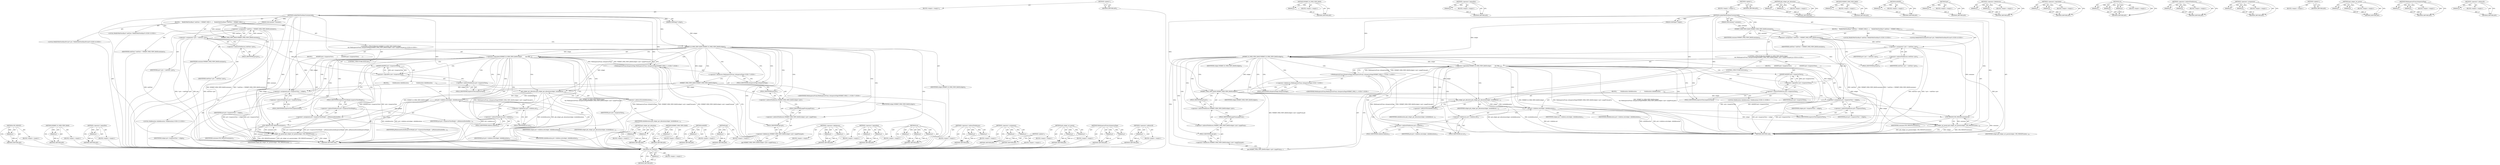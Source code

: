 digraph "&lt;operator&gt;.addressOf" {
vulnerable_165 [label=<(METHOD,GTK_WIDGET)>];
vulnerable_166 [label=<(PARAM,p1)>];
vulnerable_167 [label=<(BLOCK,&lt;empty&gt;,&lt;empty&gt;)>];
vulnerable_168 [label=<(METHOD_RETURN,ANY)>];
vulnerable_119 [label=<(METHOD,WEBKIT_IS_WEB_VIEW_BASE)>];
vulnerable_120 [label=<(PARAM,p1)>];
vulnerable_121 [label=<(BLOCK,&lt;empty&gt;,&lt;empty&gt;)>];
vulnerable_122 [label=<(METHOD_RETURN,ANY)>];
vulnerable_141 [label=<(METHOD,&lt;operator&gt;.logicalNot)>];
vulnerable_142 [label=<(PARAM,p1)>];
vulnerable_143 [label=<(BLOCK,&lt;empty&gt;,&lt;empty&gt;)>];
vulnerable_144 [label=<(METHOD_RETURN,ANY)>];
vulnerable_6 [label=<(METHOD,&lt;global&gt;)<SUB>1</SUB>>];
vulnerable_7 [label=<(BLOCK,&lt;empty&gt;,&lt;empty&gt;)<SUB>1</SUB>>];
vulnerable_8 [label=<(METHOD,webkitWebViewBaseContainerAdd)<SUB>1</SUB>>];
vulnerable_9 [label=<(PARAM,GtkContainer* container)<SUB>1</SUB>>];
vulnerable_10 [label=<(PARAM,GtkWidget* widget)<SUB>1</SUB>>];
vulnerable_11 [label=<(BLOCK,{
    WebKitWebViewBase* webView = WEBKIT_WEB_V...,{
    WebKitWebViewBase* webView = WEBKIT_WEB_V...)<SUB>2</SUB>>];
vulnerable_12 [label="<(LOCAL,WebKitWebViewBase* webView: WebKitWebViewBase*)<SUB>3</SUB>>"];
vulnerable_13 [label=<(&lt;operator&gt;.assignment,* webView = WEBKIT_WEB_VIEW_BASE(container))<SUB>3</SUB>>];
vulnerable_14 [label=<(IDENTIFIER,webView,* webView = WEBKIT_WEB_VIEW_BASE(container))<SUB>3</SUB>>];
vulnerable_15 [label=<(WEBKIT_WEB_VIEW_BASE,WEBKIT_WEB_VIEW_BASE(container))<SUB>3</SUB>>];
vulnerable_16 [label=<(IDENTIFIER,container,WEBKIT_WEB_VIEW_BASE(container))<SUB>3</SUB>>];
vulnerable_17 [label="<(LOCAL,WebKitWebViewBasePrivate* priv: WebKitWebViewBasePrivate*)<SUB>4</SUB>>"];
vulnerable_18 [label=<(&lt;operator&gt;.assignment,* priv = webView-&gt;priv)<SUB>4</SUB>>];
vulnerable_19 [label=<(IDENTIFIER,priv,* priv = webView-&gt;priv)<SUB>4</SUB>>];
vulnerable_20 [label=<(&lt;operator&gt;.indirectFieldAccess,webView-&gt;priv)<SUB>4</SUB>>];
vulnerable_21 [label=<(IDENTIFIER,webView,* priv = webView-&gt;priv)<SUB>4</SUB>>];
vulnerable_22 [label=<(FIELD_IDENTIFIER,priv,priv)<SUB>4</SUB>>];
vulnerable_23 [label="<(CONTROL_STRUCTURE,IF,if (WEBKIT_IS_WEB_VIEW_BASE(widget)
         &amp;&amp; WebInspectorProxy::isInspectorPage(WEBKIT_WEB_VIEW_BASE(widget)-&gt;priv-&gt;pageProxy.get())))<SUB>6</SUB>>"];
vulnerable_24 [label=<(&lt;operator&gt;.logicalAnd,WEBKIT_IS_WEB_VIEW_BASE(widget)
         &amp;&amp; Web...)<SUB>6</SUB>>];
vulnerable_25 [label=<(WEBKIT_IS_WEB_VIEW_BASE,WEBKIT_IS_WEB_VIEW_BASE(widget))<SUB>6</SUB>>];
vulnerable_26 [label=<(IDENTIFIER,widget,WEBKIT_IS_WEB_VIEW_BASE(widget))<SUB>6</SUB>>];
vulnerable_27 [label="<(WebInspectorProxy.isInspectorPage,WebInspectorProxy::isInspectorPage(WEBKIT_WEB_V...)<SUB>7</SUB>>"];
vulnerable_28 [label="<(&lt;operator&gt;.fieldAccess,WebInspectorProxy::isInspectorPage)<SUB>7</SUB>>"];
vulnerable_29 [label="<(IDENTIFIER,WebInspectorProxy,WebInspectorProxy::isInspectorPage(WEBKIT_WEB_V...)<SUB>7</SUB>>"];
vulnerable_30 [label=<(FIELD_IDENTIFIER,isInspectorPage,isInspectorPage)<SUB>7</SUB>>];
vulnerable_31 [label=<(get,WEBKIT_WEB_VIEW_BASE(widget)-&gt;priv-&gt;pageProxy.g...)<SUB>7</SUB>>];
vulnerable_32 [label=<(&lt;operator&gt;.fieldAccess,WEBKIT_WEB_VIEW_BASE(widget)-&gt;priv-&gt;pageProxy.get)<SUB>7</SUB>>];
vulnerable_33 [label=<(&lt;operator&gt;.indirectFieldAccess,WEBKIT_WEB_VIEW_BASE(widget)-&gt;priv-&gt;pageProxy)<SUB>7</SUB>>];
vulnerable_34 [label=<(&lt;operator&gt;.indirectFieldAccess,WEBKIT_WEB_VIEW_BASE(widget)-&gt;priv)<SUB>7</SUB>>];
vulnerable_35 [label=<(WEBKIT_WEB_VIEW_BASE,WEBKIT_WEB_VIEW_BASE(widget))<SUB>7</SUB>>];
vulnerable_36 [label=<(IDENTIFIER,widget,WEBKIT_WEB_VIEW_BASE(widget))<SUB>7</SUB>>];
vulnerable_37 [label=<(FIELD_IDENTIFIER,priv,priv)<SUB>7</SUB>>];
vulnerable_38 [label=<(FIELD_IDENTIFIER,pageProxy,pageProxy)<SUB>7</SUB>>];
vulnerable_39 [label=<(FIELD_IDENTIFIER,get,get)<SUB>7</SUB>>];
vulnerable_40 [label=<(BLOCK,{
         ASSERT(!priv-&gt;inspectorView);
      ...,{
         ASSERT(!priv-&gt;inspectorView);
      ...)<SUB>7</SUB>>];
vulnerable_41 [label=<(ASSERT,ASSERT(!priv-&gt;inspectorView))<SUB>8</SUB>>];
vulnerable_42 [label=<(&lt;operator&gt;.logicalNot,!priv-&gt;inspectorView)<SUB>8</SUB>>];
vulnerable_43 [label=<(&lt;operator&gt;.indirectFieldAccess,priv-&gt;inspectorView)<SUB>8</SUB>>];
vulnerable_44 [label=<(IDENTIFIER,priv,!priv-&gt;inspectorView)<SUB>8</SUB>>];
vulnerable_45 [label=<(FIELD_IDENTIFIER,inspectorView,inspectorView)<SUB>8</SUB>>];
vulnerable_46 [label=<(&lt;operator&gt;.assignment,priv-&gt;inspectorView = widget)<SUB>9</SUB>>];
vulnerable_47 [label=<(&lt;operator&gt;.indirectFieldAccess,priv-&gt;inspectorView)<SUB>9</SUB>>];
vulnerable_48 [label=<(IDENTIFIER,priv,priv-&gt;inspectorView = widget)<SUB>9</SUB>>];
vulnerable_49 [label=<(FIELD_IDENTIFIER,inspectorView,inspectorView)<SUB>9</SUB>>];
vulnerable_50 [label=<(IDENTIFIER,widget,priv-&gt;inspectorView = widget)<SUB>9</SUB>>];
vulnerable_51 [label=<(&lt;operator&gt;.assignment,priv-&gt;inspectorViewHeight = gMinimumAttachedIns...)<SUB>10</SUB>>];
vulnerable_52 [label=<(&lt;operator&gt;.indirectFieldAccess,priv-&gt;inspectorViewHeight)<SUB>10</SUB>>];
vulnerable_53 [label=<(IDENTIFIER,priv,priv-&gt;inspectorViewHeight = gMinimumAttachedIns...)<SUB>10</SUB>>];
vulnerable_54 [label=<(FIELD_IDENTIFIER,inspectorViewHeight,inspectorViewHeight)<SUB>10</SUB>>];
vulnerable_55 [label=<(IDENTIFIER,gMinimumAttachedInspectorHeight,priv-&gt;inspectorViewHeight = gMinimumAttachedIns...)<SUB>10</SUB>>];
vulnerable_56 [label=<(CONTROL_STRUCTURE,ELSE,else)<SUB>11</SUB>>];
vulnerable_57 [label=<(BLOCK,{
         GtkAllocation childAllocation;
     ...,{
         GtkAllocation childAllocation;
     ...)<SUB>11</SUB>>];
vulnerable_58 [label="<(LOCAL,GtkAllocation childAllocation: GtkAllocation)<SUB>12</SUB>>"];
vulnerable_59 [label=<(gtk_widget_get_allocation,gtk_widget_get_allocation(widget, &amp;childAllocat...)<SUB>13</SUB>>];
vulnerable_60 [label=<(IDENTIFIER,widget,gtk_widget_get_allocation(widget, &amp;childAllocat...)<SUB>13</SUB>>];
vulnerable_61 [label=<(&lt;operator&gt;.addressOf,&amp;childAllocation)<SUB>13</SUB>>];
vulnerable_62 [label=<(IDENTIFIER,childAllocation,gtk_widget_get_allocation(widget, &amp;childAllocat...)<SUB>13</SUB>>];
vulnerable_63 [label=<(set,priv-&gt;children.set(widget, childAllocation))<SUB>14</SUB>>];
vulnerable_64 [label=<(&lt;operator&gt;.fieldAccess,priv-&gt;children.set)<SUB>14</SUB>>];
vulnerable_65 [label=<(&lt;operator&gt;.indirectFieldAccess,priv-&gt;children)<SUB>14</SUB>>];
vulnerable_66 [label=<(IDENTIFIER,priv,priv-&gt;children.set(widget, childAllocation))<SUB>14</SUB>>];
vulnerable_67 [label=<(FIELD_IDENTIFIER,children,children)<SUB>14</SUB>>];
vulnerable_68 [label=<(FIELD_IDENTIFIER,set,set)<SUB>14</SUB>>];
vulnerable_69 [label=<(IDENTIFIER,widget,priv-&gt;children.set(widget, childAllocation))<SUB>14</SUB>>];
vulnerable_70 [label=<(IDENTIFIER,childAllocation,priv-&gt;children.set(widget, childAllocation))<SUB>14</SUB>>];
vulnerable_71 [label=<(gtk_widget_set_parent,gtk_widget_set_parent(widget, GTK_WIDGET(contai...)<SUB>17</SUB>>];
vulnerable_72 [label=<(IDENTIFIER,widget,gtk_widget_set_parent(widget, GTK_WIDGET(contai...)<SUB>17</SUB>>];
vulnerable_73 [label=<(GTK_WIDGET,GTK_WIDGET(container))<SUB>17</SUB>>];
vulnerable_74 [label=<(IDENTIFIER,container,GTK_WIDGET(container))<SUB>17</SUB>>];
vulnerable_75 [label=<(METHOD_RETURN,void)<SUB>1</SUB>>];
vulnerable_77 [label=<(METHOD_RETURN,ANY)<SUB>1</SUB>>];
vulnerable_145 [label=<(METHOD,gtk_widget_get_allocation)>];
vulnerable_146 [label=<(PARAM,p1)>];
vulnerable_147 [label=<(PARAM,p2)>];
vulnerable_148 [label=<(BLOCK,&lt;empty&gt;,&lt;empty&gt;)>];
vulnerable_149 [label=<(METHOD_RETURN,ANY)>];
vulnerable_105 [label=<(METHOD,WEBKIT_WEB_VIEW_BASE)>];
vulnerable_106 [label=<(PARAM,p1)>];
vulnerable_107 [label=<(BLOCK,&lt;empty&gt;,&lt;empty&gt;)>];
vulnerable_108 [label=<(METHOD_RETURN,ANY)>];
vulnerable_137 [label=<(METHOD,ASSERT)>];
vulnerable_138 [label=<(PARAM,p1)>];
vulnerable_139 [label=<(BLOCK,&lt;empty&gt;,&lt;empty&gt;)>];
vulnerable_140 [label=<(METHOD_RETURN,ANY)>];
vulnerable_133 [label=<(METHOD,get)>];
vulnerable_134 [label=<(PARAM,p1)>];
vulnerable_135 [label=<(BLOCK,&lt;empty&gt;,&lt;empty&gt;)>];
vulnerable_136 [label=<(METHOD_RETURN,ANY)>];
vulnerable_128 [label=<(METHOD,&lt;operator&gt;.fieldAccess)>];
vulnerable_129 [label=<(PARAM,p1)>];
vulnerable_130 [label=<(PARAM,p2)>];
vulnerable_131 [label=<(BLOCK,&lt;empty&gt;,&lt;empty&gt;)>];
vulnerable_132 [label=<(METHOD_RETURN,ANY)>];
vulnerable_114 [label=<(METHOD,&lt;operator&gt;.logicalAnd)>];
vulnerable_115 [label=<(PARAM,p1)>];
vulnerable_116 [label=<(PARAM,p2)>];
vulnerable_117 [label=<(BLOCK,&lt;empty&gt;,&lt;empty&gt;)>];
vulnerable_118 [label=<(METHOD_RETURN,ANY)>];
vulnerable_154 [label=<(METHOD,set)>];
vulnerable_155 [label=<(PARAM,p1)>];
vulnerable_156 [label=<(PARAM,p2)>];
vulnerable_157 [label=<(PARAM,p3)>];
vulnerable_158 [label=<(BLOCK,&lt;empty&gt;,&lt;empty&gt;)>];
vulnerable_159 [label=<(METHOD_RETURN,ANY)>];
vulnerable_109 [label=<(METHOD,&lt;operator&gt;.indirectFieldAccess)>];
vulnerable_110 [label=<(PARAM,p1)>];
vulnerable_111 [label=<(PARAM,p2)>];
vulnerable_112 [label=<(BLOCK,&lt;empty&gt;,&lt;empty&gt;)>];
vulnerable_113 [label=<(METHOD_RETURN,ANY)>];
vulnerable_100 [label=<(METHOD,&lt;operator&gt;.assignment)>];
vulnerable_101 [label=<(PARAM,p1)>];
vulnerable_102 [label=<(PARAM,p2)>];
vulnerable_103 [label=<(BLOCK,&lt;empty&gt;,&lt;empty&gt;)>];
vulnerable_104 [label=<(METHOD_RETURN,ANY)>];
vulnerable_94 [label=<(METHOD,&lt;global&gt;)<SUB>1</SUB>>];
vulnerable_95 [label=<(BLOCK,&lt;empty&gt;,&lt;empty&gt;)>];
vulnerable_96 [label=<(METHOD_RETURN,ANY)>];
vulnerable_160 [label=<(METHOD,gtk_widget_set_parent)>];
vulnerable_161 [label=<(PARAM,p1)>];
vulnerable_162 [label=<(PARAM,p2)>];
vulnerable_163 [label=<(BLOCK,&lt;empty&gt;,&lt;empty&gt;)>];
vulnerable_164 [label=<(METHOD_RETURN,ANY)>];
vulnerable_123 [label=<(METHOD,WebInspectorProxy.isInspectorPage)>];
vulnerable_124 [label=<(PARAM,p1)>];
vulnerable_125 [label=<(PARAM,p2)>];
vulnerable_126 [label=<(BLOCK,&lt;empty&gt;,&lt;empty&gt;)>];
vulnerable_127 [label=<(METHOD_RETURN,ANY)>];
vulnerable_150 [label=<(METHOD,&lt;operator&gt;.addressOf)>];
vulnerable_151 [label=<(PARAM,p1)>];
vulnerable_152 [label=<(BLOCK,&lt;empty&gt;,&lt;empty&gt;)>];
vulnerable_153 [label=<(METHOD_RETURN,ANY)>];
fixed_160 [label=<(METHOD,GTK_WIDGET)>];
fixed_161 [label=<(PARAM,p1)>];
fixed_162 [label=<(BLOCK,&lt;empty&gt;,&lt;empty&gt;)>];
fixed_163 [label=<(METHOD_RETURN,ANY)>];
fixed_114 [label=<(METHOD,WEBKIT_IS_WEB_VIEW_BASE)>];
fixed_115 [label=<(PARAM,p1)>];
fixed_116 [label=<(BLOCK,&lt;empty&gt;,&lt;empty&gt;)>];
fixed_117 [label=<(METHOD_RETURN,ANY)>];
fixed_136 [label=<(METHOD,&lt;operator&gt;.logicalNot)>];
fixed_137 [label=<(PARAM,p1)>];
fixed_138 [label=<(BLOCK,&lt;empty&gt;,&lt;empty&gt;)>];
fixed_139 [label=<(METHOD_RETURN,ANY)>];
fixed_6 [label=<(METHOD,&lt;global&gt;)<SUB>1</SUB>>];
fixed_7 [label=<(BLOCK,&lt;empty&gt;,&lt;empty&gt;)<SUB>1</SUB>>];
fixed_8 [label=<(METHOD,webkitWebViewBaseContainerAdd)<SUB>1</SUB>>];
fixed_9 [label=<(PARAM,GtkContainer* container)<SUB>1</SUB>>];
fixed_10 [label=<(PARAM,GtkWidget* widget)<SUB>1</SUB>>];
fixed_11 [label=<(BLOCK,{
    WebKitWebViewBase* webView = WEBKIT_WEB_V...,{
    WebKitWebViewBase* webView = WEBKIT_WEB_V...)<SUB>2</SUB>>];
fixed_12 [label="<(LOCAL,WebKitWebViewBase* webView: WebKitWebViewBase*)<SUB>3</SUB>>"];
fixed_13 [label=<(&lt;operator&gt;.assignment,* webView = WEBKIT_WEB_VIEW_BASE(container))<SUB>3</SUB>>];
fixed_14 [label=<(IDENTIFIER,webView,* webView = WEBKIT_WEB_VIEW_BASE(container))<SUB>3</SUB>>];
fixed_15 [label=<(WEBKIT_WEB_VIEW_BASE,WEBKIT_WEB_VIEW_BASE(container))<SUB>3</SUB>>];
fixed_16 [label=<(IDENTIFIER,container,WEBKIT_WEB_VIEW_BASE(container))<SUB>3</SUB>>];
fixed_17 [label="<(LOCAL,WebKitWebViewBasePrivate* priv: WebKitWebViewBasePrivate*)<SUB>4</SUB>>"];
fixed_18 [label=<(&lt;operator&gt;.assignment,* priv = webView-&gt;priv)<SUB>4</SUB>>];
fixed_19 [label=<(IDENTIFIER,priv,* priv = webView-&gt;priv)<SUB>4</SUB>>];
fixed_20 [label=<(&lt;operator&gt;.indirectFieldAccess,webView-&gt;priv)<SUB>4</SUB>>];
fixed_21 [label=<(IDENTIFIER,webView,* priv = webView-&gt;priv)<SUB>4</SUB>>];
fixed_22 [label=<(FIELD_IDENTIFIER,priv,priv)<SUB>4</SUB>>];
fixed_23 [label="<(CONTROL_STRUCTURE,IF,if (WEBKIT_IS_WEB_VIEW_BASE(widget)
         &amp;&amp; WebInspectorProxy::isInspectorPage(WEBKIT_WEB_VIEW_BASE(widget)-&gt;priv-&gt;pageProxy.get())))<SUB>6</SUB>>"];
fixed_24 [label=<(&lt;operator&gt;.logicalAnd,WEBKIT_IS_WEB_VIEW_BASE(widget)
         &amp;&amp; Web...)<SUB>6</SUB>>];
fixed_25 [label=<(WEBKIT_IS_WEB_VIEW_BASE,WEBKIT_IS_WEB_VIEW_BASE(widget))<SUB>6</SUB>>];
fixed_26 [label=<(IDENTIFIER,widget,WEBKIT_IS_WEB_VIEW_BASE(widget))<SUB>6</SUB>>];
fixed_27 [label="<(WebInspectorProxy.isInspectorPage,WebInspectorProxy::isInspectorPage(WEBKIT_WEB_V...)<SUB>7</SUB>>"];
fixed_28 [label="<(&lt;operator&gt;.fieldAccess,WebInspectorProxy::isInspectorPage)<SUB>7</SUB>>"];
fixed_29 [label="<(IDENTIFIER,WebInspectorProxy,WebInspectorProxy::isInspectorPage(WEBKIT_WEB_V...)<SUB>7</SUB>>"];
fixed_30 [label=<(FIELD_IDENTIFIER,isInspectorPage,isInspectorPage)<SUB>7</SUB>>];
fixed_31 [label=<(get,WEBKIT_WEB_VIEW_BASE(widget)-&gt;priv-&gt;pageProxy.g...)<SUB>7</SUB>>];
fixed_32 [label=<(&lt;operator&gt;.fieldAccess,WEBKIT_WEB_VIEW_BASE(widget)-&gt;priv-&gt;pageProxy.get)<SUB>7</SUB>>];
fixed_33 [label=<(&lt;operator&gt;.indirectFieldAccess,WEBKIT_WEB_VIEW_BASE(widget)-&gt;priv-&gt;pageProxy)<SUB>7</SUB>>];
fixed_34 [label=<(&lt;operator&gt;.indirectFieldAccess,WEBKIT_WEB_VIEW_BASE(widget)-&gt;priv)<SUB>7</SUB>>];
fixed_35 [label=<(WEBKIT_WEB_VIEW_BASE,WEBKIT_WEB_VIEW_BASE(widget))<SUB>7</SUB>>];
fixed_36 [label=<(IDENTIFIER,widget,WEBKIT_WEB_VIEW_BASE(widget))<SUB>7</SUB>>];
fixed_37 [label=<(FIELD_IDENTIFIER,priv,priv)<SUB>7</SUB>>];
fixed_38 [label=<(FIELD_IDENTIFIER,pageProxy,pageProxy)<SUB>7</SUB>>];
fixed_39 [label=<(FIELD_IDENTIFIER,get,get)<SUB>7</SUB>>];
fixed_40 [label=<(BLOCK,{
         ASSERT(!priv-&gt;inspectorView);
      ...,{
         ASSERT(!priv-&gt;inspectorView);
      ...)<SUB>7</SUB>>];
fixed_41 [label=<(ASSERT,ASSERT(!priv-&gt;inspectorView))<SUB>8</SUB>>];
fixed_42 [label=<(&lt;operator&gt;.logicalNot,!priv-&gt;inspectorView)<SUB>8</SUB>>];
fixed_43 [label=<(&lt;operator&gt;.indirectFieldAccess,priv-&gt;inspectorView)<SUB>8</SUB>>];
fixed_44 [label=<(IDENTIFIER,priv,!priv-&gt;inspectorView)<SUB>8</SUB>>];
fixed_45 [label=<(FIELD_IDENTIFIER,inspectorView,inspectorView)<SUB>8</SUB>>];
fixed_46 [label=<(&lt;operator&gt;.assignment,priv-&gt;inspectorView = widget)<SUB>9</SUB>>];
fixed_47 [label=<(&lt;operator&gt;.indirectFieldAccess,priv-&gt;inspectorView)<SUB>9</SUB>>];
fixed_48 [label=<(IDENTIFIER,priv,priv-&gt;inspectorView = widget)<SUB>9</SUB>>];
fixed_49 [label=<(FIELD_IDENTIFIER,inspectorView,inspectorView)<SUB>9</SUB>>];
fixed_50 [label=<(IDENTIFIER,widget,priv-&gt;inspectorView = widget)<SUB>9</SUB>>];
fixed_51 [label=<(CONTROL_STRUCTURE,ELSE,else)<SUB>10</SUB>>];
fixed_52 [label=<(BLOCK,{
         GtkAllocation childAllocation;
     ...,{
         GtkAllocation childAllocation;
     ...)<SUB>10</SUB>>];
fixed_53 [label="<(LOCAL,GtkAllocation childAllocation: GtkAllocation)<SUB>11</SUB>>"];
fixed_54 [label=<(gtk_widget_get_allocation,gtk_widget_get_allocation(widget, &amp;childAllocat...)<SUB>12</SUB>>];
fixed_55 [label=<(IDENTIFIER,widget,gtk_widget_get_allocation(widget, &amp;childAllocat...)<SUB>12</SUB>>];
fixed_56 [label=<(&lt;operator&gt;.addressOf,&amp;childAllocation)<SUB>12</SUB>>];
fixed_57 [label=<(IDENTIFIER,childAllocation,gtk_widget_get_allocation(widget, &amp;childAllocat...)<SUB>12</SUB>>];
fixed_58 [label=<(set,priv-&gt;children.set(widget, childAllocation))<SUB>13</SUB>>];
fixed_59 [label=<(&lt;operator&gt;.fieldAccess,priv-&gt;children.set)<SUB>13</SUB>>];
fixed_60 [label=<(&lt;operator&gt;.indirectFieldAccess,priv-&gt;children)<SUB>13</SUB>>];
fixed_61 [label=<(IDENTIFIER,priv,priv-&gt;children.set(widget, childAllocation))<SUB>13</SUB>>];
fixed_62 [label=<(FIELD_IDENTIFIER,children,children)<SUB>13</SUB>>];
fixed_63 [label=<(FIELD_IDENTIFIER,set,set)<SUB>13</SUB>>];
fixed_64 [label=<(IDENTIFIER,widget,priv-&gt;children.set(widget, childAllocation))<SUB>13</SUB>>];
fixed_65 [label=<(IDENTIFIER,childAllocation,priv-&gt;children.set(widget, childAllocation))<SUB>13</SUB>>];
fixed_66 [label=<(gtk_widget_set_parent,gtk_widget_set_parent(widget, GTK_WIDGET(contai...)<SUB>16</SUB>>];
fixed_67 [label=<(IDENTIFIER,widget,gtk_widget_set_parent(widget, GTK_WIDGET(contai...)<SUB>16</SUB>>];
fixed_68 [label=<(GTK_WIDGET,GTK_WIDGET(container))<SUB>16</SUB>>];
fixed_69 [label=<(IDENTIFIER,container,GTK_WIDGET(container))<SUB>16</SUB>>];
fixed_70 [label=<(METHOD_RETURN,void)<SUB>1</SUB>>];
fixed_72 [label=<(METHOD_RETURN,ANY)<SUB>1</SUB>>];
fixed_140 [label=<(METHOD,gtk_widget_get_allocation)>];
fixed_141 [label=<(PARAM,p1)>];
fixed_142 [label=<(PARAM,p2)>];
fixed_143 [label=<(BLOCK,&lt;empty&gt;,&lt;empty&gt;)>];
fixed_144 [label=<(METHOD_RETURN,ANY)>];
fixed_100 [label=<(METHOD,WEBKIT_WEB_VIEW_BASE)>];
fixed_101 [label=<(PARAM,p1)>];
fixed_102 [label=<(BLOCK,&lt;empty&gt;,&lt;empty&gt;)>];
fixed_103 [label=<(METHOD_RETURN,ANY)>];
fixed_132 [label=<(METHOD,ASSERT)>];
fixed_133 [label=<(PARAM,p1)>];
fixed_134 [label=<(BLOCK,&lt;empty&gt;,&lt;empty&gt;)>];
fixed_135 [label=<(METHOD_RETURN,ANY)>];
fixed_128 [label=<(METHOD,get)>];
fixed_129 [label=<(PARAM,p1)>];
fixed_130 [label=<(BLOCK,&lt;empty&gt;,&lt;empty&gt;)>];
fixed_131 [label=<(METHOD_RETURN,ANY)>];
fixed_123 [label=<(METHOD,&lt;operator&gt;.fieldAccess)>];
fixed_124 [label=<(PARAM,p1)>];
fixed_125 [label=<(PARAM,p2)>];
fixed_126 [label=<(BLOCK,&lt;empty&gt;,&lt;empty&gt;)>];
fixed_127 [label=<(METHOD_RETURN,ANY)>];
fixed_109 [label=<(METHOD,&lt;operator&gt;.logicalAnd)>];
fixed_110 [label=<(PARAM,p1)>];
fixed_111 [label=<(PARAM,p2)>];
fixed_112 [label=<(BLOCK,&lt;empty&gt;,&lt;empty&gt;)>];
fixed_113 [label=<(METHOD_RETURN,ANY)>];
fixed_149 [label=<(METHOD,set)>];
fixed_150 [label=<(PARAM,p1)>];
fixed_151 [label=<(PARAM,p2)>];
fixed_152 [label=<(PARAM,p3)>];
fixed_153 [label=<(BLOCK,&lt;empty&gt;,&lt;empty&gt;)>];
fixed_154 [label=<(METHOD_RETURN,ANY)>];
fixed_104 [label=<(METHOD,&lt;operator&gt;.indirectFieldAccess)>];
fixed_105 [label=<(PARAM,p1)>];
fixed_106 [label=<(PARAM,p2)>];
fixed_107 [label=<(BLOCK,&lt;empty&gt;,&lt;empty&gt;)>];
fixed_108 [label=<(METHOD_RETURN,ANY)>];
fixed_95 [label=<(METHOD,&lt;operator&gt;.assignment)>];
fixed_96 [label=<(PARAM,p1)>];
fixed_97 [label=<(PARAM,p2)>];
fixed_98 [label=<(BLOCK,&lt;empty&gt;,&lt;empty&gt;)>];
fixed_99 [label=<(METHOD_RETURN,ANY)>];
fixed_89 [label=<(METHOD,&lt;global&gt;)<SUB>1</SUB>>];
fixed_90 [label=<(BLOCK,&lt;empty&gt;,&lt;empty&gt;)>];
fixed_91 [label=<(METHOD_RETURN,ANY)>];
fixed_155 [label=<(METHOD,gtk_widget_set_parent)>];
fixed_156 [label=<(PARAM,p1)>];
fixed_157 [label=<(PARAM,p2)>];
fixed_158 [label=<(BLOCK,&lt;empty&gt;,&lt;empty&gt;)>];
fixed_159 [label=<(METHOD_RETURN,ANY)>];
fixed_118 [label=<(METHOD,WebInspectorProxy.isInspectorPage)>];
fixed_119 [label=<(PARAM,p1)>];
fixed_120 [label=<(PARAM,p2)>];
fixed_121 [label=<(BLOCK,&lt;empty&gt;,&lt;empty&gt;)>];
fixed_122 [label=<(METHOD_RETURN,ANY)>];
fixed_145 [label=<(METHOD,&lt;operator&gt;.addressOf)>];
fixed_146 [label=<(PARAM,p1)>];
fixed_147 [label=<(BLOCK,&lt;empty&gt;,&lt;empty&gt;)>];
fixed_148 [label=<(METHOD_RETURN,ANY)>];
vulnerable_165 -> vulnerable_166  [key=0, label="AST: "];
vulnerable_165 -> vulnerable_166  [key=1, label="DDG: "];
vulnerable_165 -> vulnerable_167  [key=0, label="AST: "];
vulnerable_165 -> vulnerable_168  [key=0, label="AST: "];
vulnerable_165 -> vulnerable_168  [key=1, label="CFG: "];
vulnerable_166 -> vulnerable_168  [key=0, label="DDG: p1"];
vulnerable_167 -> fixed_160  [key=0];
vulnerable_168 -> fixed_160  [key=0];
vulnerable_119 -> vulnerable_120  [key=0, label="AST: "];
vulnerable_119 -> vulnerable_120  [key=1, label="DDG: "];
vulnerable_119 -> vulnerable_121  [key=0, label="AST: "];
vulnerable_119 -> vulnerable_122  [key=0, label="AST: "];
vulnerable_119 -> vulnerable_122  [key=1, label="CFG: "];
vulnerable_120 -> vulnerable_122  [key=0, label="DDG: p1"];
vulnerable_121 -> fixed_160  [key=0];
vulnerable_122 -> fixed_160  [key=0];
vulnerable_141 -> vulnerable_142  [key=0, label="AST: "];
vulnerable_141 -> vulnerable_142  [key=1, label="DDG: "];
vulnerable_141 -> vulnerable_143  [key=0, label="AST: "];
vulnerable_141 -> vulnerable_144  [key=0, label="AST: "];
vulnerable_141 -> vulnerable_144  [key=1, label="CFG: "];
vulnerable_142 -> vulnerable_144  [key=0, label="DDG: p1"];
vulnerable_143 -> fixed_160  [key=0];
vulnerable_144 -> fixed_160  [key=0];
vulnerable_6 -> vulnerable_7  [key=0, label="AST: "];
vulnerable_6 -> vulnerable_77  [key=0, label="AST: "];
vulnerable_6 -> vulnerable_77  [key=1, label="CFG: "];
vulnerable_7 -> vulnerable_8  [key=0, label="AST: "];
vulnerable_8 -> vulnerable_9  [key=0, label="AST: "];
vulnerable_8 -> vulnerable_9  [key=1, label="DDG: "];
vulnerable_8 -> vulnerable_10  [key=0, label="AST: "];
vulnerable_8 -> vulnerable_10  [key=1, label="DDG: "];
vulnerable_8 -> vulnerable_11  [key=0, label="AST: "];
vulnerable_8 -> vulnerable_75  [key=0, label="AST: "];
vulnerable_8 -> vulnerable_15  [key=0, label="CFG: "];
vulnerable_8 -> vulnerable_15  [key=1, label="DDG: "];
vulnerable_8 -> vulnerable_71  [key=0, label="DDG: "];
vulnerable_8 -> vulnerable_46  [key=0, label="DDG: "];
vulnerable_8 -> vulnerable_51  [key=0, label="DDG: "];
vulnerable_8 -> vulnerable_73  [key=0, label="DDG: "];
vulnerable_8 -> vulnerable_25  [key=0, label="DDG: "];
vulnerable_8 -> vulnerable_59  [key=0, label="DDG: "];
vulnerable_8 -> vulnerable_63  [key=0, label="DDG: "];
vulnerable_8 -> vulnerable_35  [key=0, label="DDG: "];
vulnerable_9 -> vulnerable_15  [key=0, label="DDG: container"];
vulnerable_10 -> vulnerable_25  [key=0, label="DDG: widget"];
vulnerable_11 -> vulnerable_12  [key=0, label="AST: "];
vulnerable_11 -> vulnerable_13  [key=0, label="AST: "];
vulnerable_11 -> vulnerable_17  [key=0, label="AST: "];
vulnerable_11 -> vulnerable_18  [key=0, label="AST: "];
vulnerable_11 -> vulnerable_23  [key=0, label="AST: "];
vulnerable_11 -> vulnerable_71  [key=0, label="AST: "];
vulnerable_12 -> fixed_160  [key=0];
vulnerable_13 -> vulnerable_14  [key=0, label="AST: "];
vulnerable_13 -> vulnerable_15  [key=0, label="AST: "];
vulnerable_13 -> vulnerable_22  [key=0, label="CFG: "];
vulnerable_13 -> vulnerable_75  [key=0, label="DDG: webView"];
vulnerable_13 -> vulnerable_75  [key=1, label="DDG: WEBKIT_WEB_VIEW_BASE(container)"];
vulnerable_13 -> vulnerable_75  [key=2, label="DDG: * webView = WEBKIT_WEB_VIEW_BASE(container)"];
vulnerable_13 -> vulnerable_18  [key=0, label="DDG: webView"];
vulnerable_14 -> fixed_160  [key=0];
vulnerable_15 -> vulnerable_16  [key=0, label="AST: "];
vulnerable_15 -> vulnerable_13  [key=0, label="CFG: "];
vulnerable_15 -> vulnerable_13  [key=1, label="DDG: container"];
vulnerable_15 -> vulnerable_73  [key=0, label="DDG: container"];
vulnerable_16 -> fixed_160  [key=0];
vulnerable_17 -> fixed_160  [key=0];
vulnerable_18 -> vulnerable_19  [key=0, label="AST: "];
vulnerable_18 -> vulnerable_20  [key=0, label="AST: "];
vulnerable_18 -> vulnerable_25  [key=0, label="CFG: "];
vulnerable_18 -> vulnerable_75  [key=0, label="DDG: priv"];
vulnerable_18 -> vulnerable_75  [key=1, label="DDG: webView-&gt;priv"];
vulnerable_18 -> vulnerable_75  [key=2, label="DDG: * priv = webView-&gt;priv"];
vulnerable_18 -> vulnerable_42  [key=0, label="DDG: priv"];
vulnerable_19 -> fixed_160  [key=0];
vulnerable_20 -> vulnerable_21  [key=0, label="AST: "];
vulnerable_20 -> vulnerable_22  [key=0, label="AST: "];
vulnerable_20 -> vulnerable_18  [key=0, label="CFG: "];
vulnerable_21 -> fixed_160  [key=0];
vulnerable_22 -> vulnerable_20  [key=0, label="CFG: "];
vulnerable_23 -> vulnerable_24  [key=0, label="AST: "];
vulnerable_23 -> vulnerable_40  [key=0, label="AST: "];
vulnerable_23 -> vulnerable_56  [key=0, label="AST: "];
vulnerable_24 -> vulnerable_25  [key=0, label="AST: "];
vulnerable_24 -> vulnerable_27  [key=0, label="AST: "];
vulnerable_24 -> vulnerable_45  [key=0, label="CFG: "];
vulnerable_24 -> vulnerable_45  [key=1, label="CDG: "];
vulnerable_24 -> vulnerable_61  [key=0, label="CFG: "];
vulnerable_24 -> vulnerable_61  [key=1, label="CDG: "];
vulnerable_24 -> vulnerable_75  [key=0, label="DDG: WEBKIT_IS_WEB_VIEW_BASE(widget)"];
vulnerable_24 -> vulnerable_75  [key=1, label="DDG: WebInspectorProxy::isInspectorPage(WEBKIT_WEB_VIEW_BASE(widget)-&gt;priv-&gt;pageProxy.get())"];
vulnerable_24 -> vulnerable_75  [key=2, label="DDG: WEBKIT_IS_WEB_VIEW_BASE(widget)
         &amp;&amp; WebInspectorProxy::isInspectorPage(WEBKIT_WEB_VIEW_BASE(widget)-&gt;priv-&gt;pageProxy.get())"];
vulnerable_24 -> vulnerable_47  [key=0, label="CDG: "];
vulnerable_24 -> vulnerable_68  [key=0, label="CDG: "];
vulnerable_24 -> vulnerable_49  [key=0, label="CDG: "];
vulnerable_24 -> vulnerable_64  [key=0, label="CDG: "];
vulnerable_24 -> vulnerable_42  [key=0, label="CDG: "];
vulnerable_24 -> vulnerable_51  [key=0, label="CDG: "];
vulnerable_24 -> vulnerable_52  [key=0, label="CDG: "];
vulnerable_24 -> vulnerable_46  [key=0, label="CDG: "];
vulnerable_24 -> vulnerable_67  [key=0, label="CDG: "];
vulnerable_24 -> vulnerable_41  [key=0, label="CDG: "];
vulnerable_24 -> vulnerable_63  [key=0, label="CDG: "];
vulnerable_24 -> vulnerable_65  [key=0, label="CDG: "];
vulnerable_24 -> vulnerable_59  [key=0, label="CDG: "];
vulnerable_24 -> vulnerable_54  [key=0, label="CDG: "];
vulnerable_24 -> vulnerable_43  [key=0, label="CDG: "];
vulnerable_25 -> vulnerable_26  [key=0, label="AST: "];
vulnerable_25 -> vulnerable_24  [key=0, label="CFG: "];
vulnerable_25 -> vulnerable_24  [key=1, label="DDG: widget"];
vulnerable_25 -> vulnerable_30  [key=0, label="CFG: "];
vulnerable_25 -> vulnerable_30  [key=1, label="CDG: "];
vulnerable_25 -> vulnerable_71  [key=0, label="DDG: widget"];
vulnerable_25 -> vulnerable_46  [key=0, label="DDG: widget"];
vulnerable_25 -> vulnerable_59  [key=0, label="DDG: widget"];
vulnerable_25 -> vulnerable_35  [key=0, label="DDG: widget"];
vulnerable_25 -> vulnerable_35  [key=1, label="CDG: "];
vulnerable_25 -> vulnerable_34  [key=0, label="CDG: "];
vulnerable_25 -> vulnerable_32  [key=0, label="CDG: "];
vulnerable_25 -> vulnerable_33  [key=0, label="CDG: "];
vulnerable_25 -> vulnerable_28  [key=0, label="CDG: "];
vulnerable_25 -> vulnerable_37  [key=0, label="CDG: "];
vulnerable_25 -> vulnerable_38  [key=0, label="CDG: "];
vulnerable_25 -> vulnerable_27  [key=0, label="CDG: "];
vulnerable_25 -> vulnerable_39  [key=0, label="CDG: "];
vulnerable_25 -> vulnerable_31  [key=0, label="CDG: "];
vulnerable_26 -> fixed_160  [key=0];
vulnerable_27 -> vulnerable_28  [key=0, label="AST: "];
vulnerable_27 -> vulnerable_31  [key=0, label="AST: "];
vulnerable_27 -> vulnerable_24  [key=0, label="CFG: "];
vulnerable_27 -> vulnerable_24  [key=1, label="DDG: WebInspectorProxy::isInspectorPage"];
vulnerable_27 -> vulnerable_24  [key=2, label="DDG: WEBKIT_WEB_VIEW_BASE(widget)-&gt;priv-&gt;pageProxy.get()"];
vulnerable_27 -> vulnerable_75  [key=0, label="DDG: WebInspectorProxy::isInspectorPage"];
vulnerable_27 -> vulnerable_75  [key=1, label="DDG: WEBKIT_WEB_VIEW_BASE(widget)-&gt;priv-&gt;pageProxy.get()"];
vulnerable_28 -> vulnerable_29  [key=0, label="AST: "];
vulnerable_28 -> vulnerable_30  [key=0, label="AST: "];
vulnerable_28 -> vulnerable_35  [key=0, label="CFG: "];
vulnerable_29 -> fixed_160  [key=0];
vulnerable_30 -> vulnerable_28  [key=0, label="CFG: "];
vulnerable_31 -> vulnerable_32  [key=0, label="AST: "];
vulnerable_31 -> vulnerable_27  [key=0, label="CFG: "];
vulnerable_31 -> vulnerable_27  [key=1, label="DDG: WEBKIT_WEB_VIEW_BASE(widget)-&gt;priv-&gt;pageProxy.get"];
vulnerable_32 -> vulnerable_33  [key=0, label="AST: "];
vulnerable_32 -> vulnerable_39  [key=0, label="AST: "];
vulnerable_32 -> vulnerable_31  [key=0, label="CFG: "];
vulnerable_33 -> vulnerable_34  [key=0, label="AST: "];
vulnerable_33 -> vulnerable_38  [key=0, label="AST: "];
vulnerable_33 -> vulnerable_39  [key=0, label="CFG: "];
vulnerable_34 -> vulnerable_35  [key=0, label="AST: "];
vulnerable_34 -> vulnerable_37  [key=0, label="AST: "];
vulnerable_34 -> vulnerable_38  [key=0, label="CFG: "];
vulnerable_35 -> vulnerable_36  [key=0, label="AST: "];
vulnerable_35 -> vulnerable_37  [key=0, label="CFG: "];
vulnerable_35 -> vulnerable_71  [key=0, label="DDG: widget"];
vulnerable_35 -> vulnerable_46  [key=0, label="DDG: widget"];
vulnerable_35 -> vulnerable_59  [key=0, label="DDG: widget"];
vulnerable_36 -> fixed_160  [key=0];
vulnerable_37 -> vulnerable_34  [key=0, label="CFG: "];
vulnerable_38 -> vulnerable_33  [key=0, label="CFG: "];
vulnerable_39 -> vulnerable_32  [key=0, label="CFG: "];
vulnerable_40 -> vulnerable_41  [key=0, label="AST: "];
vulnerable_40 -> vulnerable_46  [key=0, label="AST: "];
vulnerable_40 -> vulnerable_51  [key=0, label="AST: "];
vulnerable_41 -> vulnerable_42  [key=0, label="AST: "];
vulnerable_41 -> vulnerable_49  [key=0, label="CFG: "];
vulnerable_41 -> vulnerable_75  [key=0, label="DDG: !priv-&gt;inspectorView"];
vulnerable_41 -> vulnerable_75  [key=1, label="DDG: ASSERT(!priv-&gt;inspectorView)"];
vulnerable_42 -> vulnerable_43  [key=0, label="AST: "];
vulnerable_42 -> vulnerable_41  [key=0, label="CFG: "];
vulnerable_42 -> vulnerable_41  [key=1, label="DDG: priv-&gt;inspectorView"];
vulnerable_43 -> vulnerable_44  [key=0, label="AST: "];
vulnerable_43 -> vulnerable_45  [key=0, label="AST: "];
vulnerable_43 -> vulnerable_42  [key=0, label="CFG: "];
vulnerable_44 -> fixed_160  [key=0];
vulnerable_45 -> vulnerable_43  [key=0, label="CFG: "];
vulnerable_46 -> vulnerable_47  [key=0, label="AST: "];
vulnerable_46 -> vulnerable_50  [key=0, label="AST: "];
vulnerable_46 -> vulnerable_54  [key=0, label="CFG: "];
vulnerable_46 -> vulnerable_75  [key=0, label="DDG: priv-&gt;inspectorView"];
vulnerable_46 -> vulnerable_75  [key=1, label="DDG: priv-&gt;inspectorView = widget"];
vulnerable_47 -> vulnerable_48  [key=0, label="AST: "];
vulnerable_47 -> vulnerable_49  [key=0, label="AST: "];
vulnerable_47 -> vulnerable_46  [key=0, label="CFG: "];
vulnerable_48 -> fixed_160  [key=0];
vulnerable_49 -> vulnerable_47  [key=0, label="CFG: "];
vulnerable_50 -> fixed_160  [key=0];
vulnerable_51 -> vulnerable_52  [key=0, label="AST: "];
vulnerable_51 -> vulnerable_55  [key=0, label="AST: "];
vulnerable_51 -> vulnerable_73  [key=0, label="CFG: "];
vulnerable_51 -> vulnerable_75  [key=0, label="DDG: priv-&gt;inspectorViewHeight"];
vulnerable_51 -> vulnerable_75  [key=1, label="DDG: priv-&gt;inspectorViewHeight = gMinimumAttachedInspectorHeight"];
vulnerable_51 -> vulnerable_75  [key=2, label="DDG: gMinimumAttachedInspectorHeight"];
vulnerable_52 -> vulnerable_53  [key=0, label="AST: "];
vulnerable_52 -> vulnerable_54  [key=0, label="AST: "];
vulnerable_52 -> vulnerable_51  [key=0, label="CFG: "];
vulnerable_53 -> fixed_160  [key=0];
vulnerable_54 -> vulnerable_52  [key=0, label="CFG: "];
vulnerable_55 -> fixed_160  [key=0];
vulnerable_56 -> vulnerable_57  [key=0, label="AST: "];
vulnerable_57 -> vulnerable_58  [key=0, label="AST: "];
vulnerable_57 -> vulnerable_59  [key=0, label="AST: "];
vulnerable_57 -> vulnerable_63  [key=0, label="AST: "];
vulnerable_58 -> fixed_160  [key=0];
vulnerable_59 -> vulnerable_60  [key=0, label="AST: "];
vulnerable_59 -> vulnerable_61  [key=0, label="AST: "];
vulnerable_59 -> vulnerable_67  [key=0, label="CFG: "];
vulnerable_59 -> vulnerable_75  [key=0, label="DDG: &amp;childAllocation"];
vulnerable_59 -> vulnerable_75  [key=1, label="DDG: gtk_widget_get_allocation(widget, &amp;childAllocation)"];
vulnerable_59 -> vulnerable_63  [key=0, label="DDG: widget"];
vulnerable_59 -> vulnerable_63  [key=1, label="DDG: &amp;childAllocation"];
vulnerable_60 -> fixed_160  [key=0];
vulnerable_61 -> vulnerable_62  [key=0, label="AST: "];
vulnerable_61 -> vulnerable_59  [key=0, label="CFG: "];
vulnerable_62 -> fixed_160  [key=0];
vulnerable_63 -> vulnerable_64  [key=0, label="AST: "];
vulnerable_63 -> vulnerable_69  [key=0, label="AST: "];
vulnerable_63 -> vulnerable_70  [key=0, label="AST: "];
vulnerable_63 -> vulnerable_73  [key=0, label="CFG: "];
vulnerable_63 -> vulnerable_75  [key=0, label="DDG: priv-&gt;children.set"];
vulnerable_63 -> vulnerable_75  [key=1, label="DDG: childAllocation"];
vulnerable_63 -> vulnerable_75  [key=2, label="DDG: priv-&gt;children.set(widget, childAllocation)"];
vulnerable_63 -> vulnerable_71  [key=0, label="DDG: widget"];
vulnerable_64 -> vulnerable_65  [key=0, label="AST: "];
vulnerable_64 -> vulnerable_68  [key=0, label="AST: "];
vulnerable_64 -> vulnerable_63  [key=0, label="CFG: "];
vulnerable_65 -> vulnerable_66  [key=0, label="AST: "];
vulnerable_65 -> vulnerable_67  [key=0, label="AST: "];
vulnerable_65 -> vulnerable_68  [key=0, label="CFG: "];
vulnerable_66 -> fixed_160  [key=0];
vulnerable_67 -> vulnerable_65  [key=0, label="CFG: "];
vulnerable_68 -> vulnerable_64  [key=0, label="CFG: "];
vulnerable_69 -> fixed_160  [key=0];
vulnerable_70 -> fixed_160  [key=0];
vulnerable_71 -> vulnerable_72  [key=0, label="AST: "];
vulnerable_71 -> vulnerable_73  [key=0, label="AST: "];
vulnerable_71 -> vulnerable_75  [key=0, label="CFG: "];
vulnerable_71 -> vulnerable_75  [key=1, label="DDG: widget"];
vulnerable_71 -> vulnerable_75  [key=2, label="DDG: GTK_WIDGET(container)"];
vulnerable_71 -> vulnerable_75  [key=3, label="DDG: gtk_widget_set_parent(widget, GTK_WIDGET(container))"];
vulnerable_72 -> fixed_160  [key=0];
vulnerable_73 -> vulnerable_74  [key=0, label="AST: "];
vulnerable_73 -> vulnerable_71  [key=0, label="CFG: "];
vulnerable_73 -> vulnerable_71  [key=1, label="DDG: container"];
vulnerable_73 -> vulnerable_75  [key=0, label="DDG: container"];
vulnerable_74 -> fixed_160  [key=0];
vulnerable_75 -> fixed_160  [key=0];
vulnerable_77 -> fixed_160  [key=0];
vulnerable_145 -> vulnerable_146  [key=0, label="AST: "];
vulnerable_145 -> vulnerable_146  [key=1, label="DDG: "];
vulnerable_145 -> vulnerable_148  [key=0, label="AST: "];
vulnerable_145 -> vulnerable_147  [key=0, label="AST: "];
vulnerable_145 -> vulnerable_147  [key=1, label="DDG: "];
vulnerable_145 -> vulnerable_149  [key=0, label="AST: "];
vulnerable_145 -> vulnerable_149  [key=1, label="CFG: "];
vulnerable_146 -> vulnerable_149  [key=0, label="DDG: p1"];
vulnerable_147 -> vulnerable_149  [key=0, label="DDG: p2"];
vulnerable_148 -> fixed_160  [key=0];
vulnerable_149 -> fixed_160  [key=0];
vulnerable_105 -> vulnerable_106  [key=0, label="AST: "];
vulnerable_105 -> vulnerable_106  [key=1, label="DDG: "];
vulnerable_105 -> vulnerable_107  [key=0, label="AST: "];
vulnerable_105 -> vulnerable_108  [key=0, label="AST: "];
vulnerable_105 -> vulnerable_108  [key=1, label="CFG: "];
vulnerable_106 -> vulnerable_108  [key=0, label="DDG: p1"];
vulnerable_107 -> fixed_160  [key=0];
vulnerable_108 -> fixed_160  [key=0];
vulnerable_137 -> vulnerable_138  [key=0, label="AST: "];
vulnerable_137 -> vulnerable_138  [key=1, label="DDG: "];
vulnerable_137 -> vulnerable_139  [key=0, label="AST: "];
vulnerable_137 -> vulnerable_140  [key=0, label="AST: "];
vulnerable_137 -> vulnerable_140  [key=1, label="CFG: "];
vulnerable_138 -> vulnerable_140  [key=0, label="DDG: p1"];
vulnerable_139 -> fixed_160  [key=0];
vulnerable_140 -> fixed_160  [key=0];
vulnerable_133 -> vulnerable_134  [key=0, label="AST: "];
vulnerable_133 -> vulnerable_134  [key=1, label="DDG: "];
vulnerable_133 -> vulnerable_135  [key=0, label="AST: "];
vulnerable_133 -> vulnerable_136  [key=0, label="AST: "];
vulnerable_133 -> vulnerable_136  [key=1, label="CFG: "];
vulnerable_134 -> vulnerable_136  [key=0, label="DDG: p1"];
vulnerable_135 -> fixed_160  [key=0];
vulnerable_136 -> fixed_160  [key=0];
vulnerable_128 -> vulnerable_129  [key=0, label="AST: "];
vulnerable_128 -> vulnerable_129  [key=1, label="DDG: "];
vulnerable_128 -> vulnerable_131  [key=0, label="AST: "];
vulnerable_128 -> vulnerable_130  [key=0, label="AST: "];
vulnerable_128 -> vulnerable_130  [key=1, label="DDG: "];
vulnerable_128 -> vulnerable_132  [key=0, label="AST: "];
vulnerable_128 -> vulnerable_132  [key=1, label="CFG: "];
vulnerable_129 -> vulnerable_132  [key=0, label="DDG: p1"];
vulnerable_130 -> vulnerable_132  [key=0, label="DDG: p2"];
vulnerable_131 -> fixed_160  [key=0];
vulnerable_132 -> fixed_160  [key=0];
vulnerable_114 -> vulnerable_115  [key=0, label="AST: "];
vulnerable_114 -> vulnerable_115  [key=1, label="DDG: "];
vulnerable_114 -> vulnerable_117  [key=0, label="AST: "];
vulnerable_114 -> vulnerable_116  [key=0, label="AST: "];
vulnerable_114 -> vulnerable_116  [key=1, label="DDG: "];
vulnerable_114 -> vulnerable_118  [key=0, label="AST: "];
vulnerable_114 -> vulnerable_118  [key=1, label="CFG: "];
vulnerable_115 -> vulnerable_118  [key=0, label="DDG: p1"];
vulnerable_116 -> vulnerable_118  [key=0, label="DDG: p2"];
vulnerable_117 -> fixed_160  [key=0];
vulnerable_118 -> fixed_160  [key=0];
vulnerable_154 -> vulnerable_155  [key=0, label="AST: "];
vulnerable_154 -> vulnerable_155  [key=1, label="DDG: "];
vulnerable_154 -> vulnerable_158  [key=0, label="AST: "];
vulnerable_154 -> vulnerable_156  [key=0, label="AST: "];
vulnerable_154 -> vulnerable_156  [key=1, label="DDG: "];
vulnerable_154 -> vulnerable_159  [key=0, label="AST: "];
vulnerable_154 -> vulnerable_159  [key=1, label="CFG: "];
vulnerable_154 -> vulnerable_157  [key=0, label="AST: "];
vulnerable_154 -> vulnerable_157  [key=1, label="DDG: "];
vulnerable_155 -> vulnerable_159  [key=0, label="DDG: p1"];
vulnerable_156 -> vulnerable_159  [key=0, label="DDG: p2"];
vulnerable_157 -> vulnerable_159  [key=0, label="DDG: p3"];
vulnerable_158 -> fixed_160  [key=0];
vulnerable_159 -> fixed_160  [key=0];
vulnerable_109 -> vulnerable_110  [key=0, label="AST: "];
vulnerable_109 -> vulnerable_110  [key=1, label="DDG: "];
vulnerable_109 -> vulnerable_112  [key=0, label="AST: "];
vulnerable_109 -> vulnerable_111  [key=0, label="AST: "];
vulnerable_109 -> vulnerable_111  [key=1, label="DDG: "];
vulnerable_109 -> vulnerable_113  [key=0, label="AST: "];
vulnerable_109 -> vulnerable_113  [key=1, label="CFG: "];
vulnerable_110 -> vulnerable_113  [key=0, label="DDG: p1"];
vulnerable_111 -> vulnerable_113  [key=0, label="DDG: p2"];
vulnerable_112 -> fixed_160  [key=0];
vulnerable_113 -> fixed_160  [key=0];
vulnerable_100 -> vulnerable_101  [key=0, label="AST: "];
vulnerable_100 -> vulnerable_101  [key=1, label="DDG: "];
vulnerable_100 -> vulnerable_103  [key=0, label="AST: "];
vulnerable_100 -> vulnerable_102  [key=0, label="AST: "];
vulnerable_100 -> vulnerable_102  [key=1, label="DDG: "];
vulnerable_100 -> vulnerable_104  [key=0, label="AST: "];
vulnerable_100 -> vulnerable_104  [key=1, label="CFG: "];
vulnerable_101 -> vulnerable_104  [key=0, label="DDG: p1"];
vulnerable_102 -> vulnerable_104  [key=0, label="DDG: p2"];
vulnerable_103 -> fixed_160  [key=0];
vulnerable_104 -> fixed_160  [key=0];
vulnerable_94 -> vulnerable_95  [key=0, label="AST: "];
vulnerable_94 -> vulnerable_96  [key=0, label="AST: "];
vulnerable_94 -> vulnerable_96  [key=1, label="CFG: "];
vulnerable_95 -> fixed_160  [key=0];
vulnerable_96 -> fixed_160  [key=0];
vulnerable_160 -> vulnerable_161  [key=0, label="AST: "];
vulnerable_160 -> vulnerable_161  [key=1, label="DDG: "];
vulnerable_160 -> vulnerable_163  [key=0, label="AST: "];
vulnerable_160 -> vulnerable_162  [key=0, label="AST: "];
vulnerable_160 -> vulnerable_162  [key=1, label="DDG: "];
vulnerable_160 -> vulnerable_164  [key=0, label="AST: "];
vulnerable_160 -> vulnerable_164  [key=1, label="CFG: "];
vulnerable_161 -> vulnerable_164  [key=0, label="DDG: p1"];
vulnerable_162 -> vulnerable_164  [key=0, label="DDG: p2"];
vulnerable_163 -> fixed_160  [key=0];
vulnerable_164 -> fixed_160  [key=0];
vulnerable_123 -> vulnerable_124  [key=0, label="AST: "];
vulnerable_123 -> vulnerable_124  [key=1, label="DDG: "];
vulnerable_123 -> vulnerable_126  [key=0, label="AST: "];
vulnerable_123 -> vulnerable_125  [key=0, label="AST: "];
vulnerable_123 -> vulnerable_125  [key=1, label="DDG: "];
vulnerable_123 -> vulnerable_127  [key=0, label="AST: "];
vulnerable_123 -> vulnerable_127  [key=1, label="CFG: "];
vulnerable_124 -> vulnerable_127  [key=0, label="DDG: p1"];
vulnerable_125 -> vulnerable_127  [key=0, label="DDG: p2"];
vulnerable_126 -> fixed_160  [key=0];
vulnerable_127 -> fixed_160  [key=0];
vulnerable_150 -> vulnerable_151  [key=0, label="AST: "];
vulnerable_150 -> vulnerable_151  [key=1, label="DDG: "];
vulnerable_150 -> vulnerable_152  [key=0, label="AST: "];
vulnerable_150 -> vulnerable_153  [key=0, label="AST: "];
vulnerable_150 -> vulnerable_153  [key=1, label="CFG: "];
vulnerable_151 -> vulnerable_153  [key=0, label="DDG: p1"];
vulnerable_152 -> fixed_160  [key=0];
vulnerable_153 -> fixed_160  [key=0];
fixed_160 -> fixed_161  [key=0, label="AST: "];
fixed_160 -> fixed_161  [key=1, label="DDG: "];
fixed_160 -> fixed_162  [key=0, label="AST: "];
fixed_160 -> fixed_163  [key=0, label="AST: "];
fixed_160 -> fixed_163  [key=1, label="CFG: "];
fixed_161 -> fixed_163  [key=0, label="DDG: p1"];
fixed_114 -> fixed_115  [key=0, label="AST: "];
fixed_114 -> fixed_115  [key=1, label="DDG: "];
fixed_114 -> fixed_116  [key=0, label="AST: "];
fixed_114 -> fixed_117  [key=0, label="AST: "];
fixed_114 -> fixed_117  [key=1, label="CFG: "];
fixed_115 -> fixed_117  [key=0, label="DDG: p1"];
fixed_136 -> fixed_137  [key=0, label="AST: "];
fixed_136 -> fixed_137  [key=1, label="DDG: "];
fixed_136 -> fixed_138  [key=0, label="AST: "];
fixed_136 -> fixed_139  [key=0, label="AST: "];
fixed_136 -> fixed_139  [key=1, label="CFG: "];
fixed_137 -> fixed_139  [key=0, label="DDG: p1"];
fixed_6 -> fixed_7  [key=0, label="AST: "];
fixed_6 -> fixed_72  [key=0, label="AST: "];
fixed_6 -> fixed_72  [key=1, label="CFG: "];
fixed_7 -> fixed_8  [key=0, label="AST: "];
fixed_8 -> fixed_9  [key=0, label="AST: "];
fixed_8 -> fixed_9  [key=1, label="DDG: "];
fixed_8 -> fixed_10  [key=0, label="AST: "];
fixed_8 -> fixed_10  [key=1, label="DDG: "];
fixed_8 -> fixed_11  [key=0, label="AST: "];
fixed_8 -> fixed_70  [key=0, label="AST: "];
fixed_8 -> fixed_15  [key=0, label="CFG: "];
fixed_8 -> fixed_15  [key=1, label="DDG: "];
fixed_8 -> fixed_66  [key=0, label="DDG: "];
fixed_8 -> fixed_46  [key=0, label="DDG: "];
fixed_8 -> fixed_68  [key=0, label="DDG: "];
fixed_8 -> fixed_25  [key=0, label="DDG: "];
fixed_8 -> fixed_54  [key=0, label="DDG: "];
fixed_8 -> fixed_58  [key=0, label="DDG: "];
fixed_8 -> fixed_35  [key=0, label="DDG: "];
fixed_9 -> fixed_15  [key=0, label="DDG: container"];
fixed_10 -> fixed_25  [key=0, label="DDG: widget"];
fixed_11 -> fixed_12  [key=0, label="AST: "];
fixed_11 -> fixed_13  [key=0, label="AST: "];
fixed_11 -> fixed_17  [key=0, label="AST: "];
fixed_11 -> fixed_18  [key=0, label="AST: "];
fixed_11 -> fixed_23  [key=0, label="AST: "];
fixed_11 -> fixed_66  [key=0, label="AST: "];
fixed_13 -> fixed_14  [key=0, label="AST: "];
fixed_13 -> fixed_15  [key=0, label="AST: "];
fixed_13 -> fixed_22  [key=0, label="CFG: "];
fixed_13 -> fixed_70  [key=0, label="DDG: webView"];
fixed_13 -> fixed_70  [key=1, label="DDG: WEBKIT_WEB_VIEW_BASE(container)"];
fixed_13 -> fixed_70  [key=2, label="DDG: * webView = WEBKIT_WEB_VIEW_BASE(container)"];
fixed_13 -> fixed_18  [key=0, label="DDG: webView"];
fixed_15 -> fixed_16  [key=0, label="AST: "];
fixed_15 -> fixed_13  [key=0, label="CFG: "];
fixed_15 -> fixed_13  [key=1, label="DDG: container"];
fixed_15 -> fixed_68  [key=0, label="DDG: container"];
fixed_18 -> fixed_19  [key=0, label="AST: "];
fixed_18 -> fixed_20  [key=0, label="AST: "];
fixed_18 -> fixed_25  [key=0, label="CFG: "];
fixed_18 -> fixed_70  [key=0, label="DDG: priv"];
fixed_18 -> fixed_70  [key=1, label="DDG: webView-&gt;priv"];
fixed_18 -> fixed_70  [key=2, label="DDG: * priv = webView-&gt;priv"];
fixed_18 -> fixed_42  [key=0, label="DDG: priv"];
fixed_20 -> fixed_21  [key=0, label="AST: "];
fixed_20 -> fixed_22  [key=0, label="AST: "];
fixed_20 -> fixed_18  [key=0, label="CFG: "];
fixed_22 -> fixed_20  [key=0, label="CFG: "];
fixed_23 -> fixed_24  [key=0, label="AST: "];
fixed_23 -> fixed_40  [key=0, label="AST: "];
fixed_23 -> fixed_51  [key=0, label="AST: "];
fixed_24 -> fixed_25  [key=0, label="AST: "];
fixed_24 -> fixed_27  [key=0, label="AST: "];
fixed_24 -> fixed_45  [key=0, label="CFG: "];
fixed_24 -> fixed_45  [key=1, label="CDG: "];
fixed_24 -> fixed_56  [key=0, label="CFG: "];
fixed_24 -> fixed_56  [key=1, label="CDG: "];
fixed_24 -> fixed_70  [key=0, label="DDG: WEBKIT_IS_WEB_VIEW_BASE(widget)"];
fixed_24 -> fixed_70  [key=1, label="DDG: WebInspectorProxy::isInspectorPage(WEBKIT_WEB_VIEW_BASE(widget)-&gt;priv-&gt;pageProxy.get())"];
fixed_24 -> fixed_70  [key=2, label="DDG: WEBKIT_IS_WEB_VIEW_BASE(widget)
         &amp;&amp; WebInspectorProxy::isInspectorPage(WEBKIT_WEB_VIEW_BASE(widget)-&gt;priv-&gt;pageProxy.get())"];
fixed_24 -> fixed_47  [key=0, label="CDG: "];
fixed_24 -> fixed_58  [key=0, label="CDG: "];
fixed_24 -> fixed_49  [key=0, label="CDG: "];
fixed_24 -> fixed_60  [key=0, label="CDG: "];
fixed_24 -> fixed_42  [key=0, label="CDG: "];
fixed_24 -> fixed_46  [key=0, label="CDG: "];
fixed_24 -> fixed_41  [key=0, label="CDG: "];
fixed_24 -> fixed_63  [key=0, label="CDG: "];
fixed_24 -> fixed_59  [key=0, label="CDG: "];
fixed_24 -> fixed_54  [key=0, label="CDG: "];
fixed_24 -> fixed_62  [key=0, label="CDG: "];
fixed_24 -> fixed_43  [key=0, label="CDG: "];
fixed_25 -> fixed_26  [key=0, label="AST: "];
fixed_25 -> fixed_24  [key=0, label="CFG: "];
fixed_25 -> fixed_24  [key=1, label="DDG: widget"];
fixed_25 -> fixed_30  [key=0, label="CFG: "];
fixed_25 -> fixed_30  [key=1, label="CDG: "];
fixed_25 -> fixed_66  [key=0, label="DDG: widget"];
fixed_25 -> fixed_46  [key=0, label="DDG: widget"];
fixed_25 -> fixed_54  [key=0, label="DDG: widget"];
fixed_25 -> fixed_35  [key=0, label="DDG: widget"];
fixed_25 -> fixed_35  [key=1, label="CDG: "];
fixed_25 -> fixed_34  [key=0, label="CDG: "];
fixed_25 -> fixed_32  [key=0, label="CDG: "];
fixed_25 -> fixed_33  [key=0, label="CDG: "];
fixed_25 -> fixed_28  [key=0, label="CDG: "];
fixed_25 -> fixed_37  [key=0, label="CDG: "];
fixed_25 -> fixed_38  [key=0, label="CDG: "];
fixed_25 -> fixed_27  [key=0, label="CDG: "];
fixed_25 -> fixed_39  [key=0, label="CDG: "];
fixed_25 -> fixed_31  [key=0, label="CDG: "];
fixed_27 -> fixed_28  [key=0, label="AST: "];
fixed_27 -> fixed_31  [key=0, label="AST: "];
fixed_27 -> fixed_24  [key=0, label="CFG: "];
fixed_27 -> fixed_24  [key=1, label="DDG: WebInspectorProxy::isInspectorPage"];
fixed_27 -> fixed_24  [key=2, label="DDG: WEBKIT_WEB_VIEW_BASE(widget)-&gt;priv-&gt;pageProxy.get()"];
fixed_27 -> fixed_70  [key=0, label="DDG: WebInspectorProxy::isInspectorPage"];
fixed_27 -> fixed_70  [key=1, label="DDG: WEBKIT_WEB_VIEW_BASE(widget)-&gt;priv-&gt;pageProxy.get()"];
fixed_28 -> fixed_29  [key=0, label="AST: "];
fixed_28 -> fixed_30  [key=0, label="AST: "];
fixed_28 -> fixed_35  [key=0, label="CFG: "];
fixed_30 -> fixed_28  [key=0, label="CFG: "];
fixed_31 -> fixed_32  [key=0, label="AST: "];
fixed_31 -> fixed_27  [key=0, label="CFG: "];
fixed_31 -> fixed_27  [key=1, label="DDG: WEBKIT_WEB_VIEW_BASE(widget)-&gt;priv-&gt;pageProxy.get"];
fixed_32 -> fixed_33  [key=0, label="AST: "];
fixed_32 -> fixed_39  [key=0, label="AST: "];
fixed_32 -> fixed_31  [key=0, label="CFG: "];
fixed_33 -> fixed_34  [key=0, label="AST: "];
fixed_33 -> fixed_38  [key=0, label="AST: "];
fixed_33 -> fixed_39  [key=0, label="CFG: "];
fixed_34 -> fixed_35  [key=0, label="AST: "];
fixed_34 -> fixed_37  [key=0, label="AST: "];
fixed_34 -> fixed_38  [key=0, label="CFG: "];
fixed_35 -> fixed_36  [key=0, label="AST: "];
fixed_35 -> fixed_37  [key=0, label="CFG: "];
fixed_35 -> fixed_66  [key=0, label="DDG: widget"];
fixed_35 -> fixed_46  [key=0, label="DDG: widget"];
fixed_35 -> fixed_54  [key=0, label="DDG: widget"];
fixed_37 -> fixed_34  [key=0, label="CFG: "];
fixed_38 -> fixed_33  [key=0, label="CFG: "];
fixed_39 -> fixed_32  [key=0, label="CFG: "];
fixed_40 -> fixed_41  [key=0, label="AST: "];
fixed_40 -> fixed_46  [key=0, label="AST: "];
fixed_41 -> fixed_42  [key=0, label="AST: "];
fixed_41 -> fixed_49  [key=0, label="CFG: "];
fixed_41 -> fixed_70  [key=0, label="DDG: !priv-&gt;inspectorView"];
fixed_41 -> fixed_70  [key=1, label="DDG: ASSERT(!priv-&gt;inspectorView)"];
fixed_42 -> fixed_43  [key=0, label="AST: "];
fixed_42 -> fixed_41  [key=0, label="CFG: "];
fixed_42 -> fixed_41  [key=1, label="DDG: priv-&gt;inspectorView"];
fixed_43 -> fixed_44  [key=0, label="AST: "];
fixed_43 -> fixed_45  [key=0, label="AST: "];
fixed_43 -> fixed_42  [key=0, label="CFG: "];
fixed_45 -> fixed_43  [key=0, label="CFG: "];
fixed_46 -> fixed_47  [key=0, label="AST: "];
fixed_46 -> fixed_50  [key=0, label="AST: "];
fixed_46 -> fixed_68  [key=0, label="CFG: "];
fixed_46 -> fixed_70  [key=0, label="DDG: priv-&gt;inspectorView"];
fixed_46 -> fixed_70  [key=1, label="DDG: priv-&gt;inspectorView = widget"];
fixed_47 -> fixed_48  [key=0, label="AST: "];
fixed_47 -> fixed_49  [key=0, label="AST: "];
fixed_47 -> fixed_46  [key=0, label="CFG: "];
fixed_49 -> fixed_47  [key=0, label="CFG: "];
fixed_51 -> fixed_52  [key=0, label="AST: "];
fixed_52 -> fixed_53  [key=0, label="AST: "];
fixed_52 -> fixed_54  [key=0, label="AST: "];
fixed_52 -> fixed_58  [key=0, label="AST: "];
fixed_54 -> fixed_55  [key=0, label="AST: "];
fixed_54 -> fixed_56  [key=0, label="AST: "];
fixed_54 -> fixed_62  [key=0, label="CFG: "];
fixed_54 -> fixed_70  [key=0, label="DDG: &amp;childAllocation"];
fixed_54 -> fixed_70  [key=1, label="DDG: gtk_widget_get_allocation(widget, &amp;childAllocation)"];
fixed_54 -> fixed_58  [key=0, label="DDG: widget"];
fixed_54 -> fixed_58  [key=1, label="DDG: &amp;childAllocation"];
fixed_56 -> fixed_57  [key=0, label="AST: "];
fixed_56 -> fixed_54  [key=0, label="CFG: "];
fixed_58 -> fixed_59  [key=0, label="AST: "];
fixed_58 -> fixed_64  [key=0, label="AST: "];
fixed_58 -> fixed_65  [key=0, label="AST: "];
fixed_58 -> fixed_68  [key=0, label="CFG: "];
fixed_58 -> fixed_70  [key=0, label="DDG: priv-&gt;children.set"];
fixed_58 -> fixed_70  [key=1, label="DDG: childAllocation"];
fixed_58 -> fixed_70  [key=2, label="DDG: priv-&gt;children.set(widget, childAllocation)"];
fixed_58 -> fixed_66  [key=0, label="DDG: widget"];
fixed_59 -> fixed_60  [key=0, label="AST: "];
fixed_59 -> fixed_63  [key=0, label="AST: "];
fixed_59 -> fixed_58  [key=0, label="CFG: "];
fixed_60 -> fixed_61  [key=0, label="AST: "];
fixed_60 -> fixed_62  [key=0, label="AST: "];
fixed_60 -> fixed_63  [key=0, label="CFG: "];
fixed_62 -> fixed_60  [key=0, label="CFG: "];
fixed_63 -> fixed_59  [key=0, label="CFG: "];
fixed_66 -> fixed_67  [key=0, label="AST: "];
fixed_66 -> fixed_68  [key=0, label="AST: "];
fixed_66 -> fixed_70  [key=0, label="CFG: "];
fixed_66 -> fixed_70  [key=1, label="DDG: widget"];
fixed_66 -> fixed_70  [key=2, label="DDG: GTK_WIDGET(container)"];
fixed_66 -> fixed_70  [key=3, label="DDG: gtk_widget_set_parent(widget, GTK_WIDGET(container))"];
fixed_68 -> fixed_69  [key=0, label="AST: "];
fixed_68 -> fixed_66  [key=0, label="CFG: "];
fixed_68 -> fixed_66  [key=1, label="DDG: container"];
fixed_68 -> fixed_70  [key=0, label="DDG: container"];
fixed_140 -> fixed_141  [key=0, label="AST: "];
fixed_140 -> fixed_141  [key=1, label="DDG: "];
fixed_140 -> fixed_143  [key=0, label="AST: "];
fixed_140 -> fixed_142  [key=0, label="AST: "];
fixed_140 -> fixed_142  [key=1, label="DDG: "];
fixed_140 -> fixed_144  [key=0, label="AST: "];
fixed_140 -> fixed_144  [key=1, label="CFG: "];
fixed_141 -> fixed_144  [key=0, label="DDG: p1"];
fixed_142 -> fixed_144  [key=0, label="DDG: p2"];
fixed_100 -> fixed_101  [key=0, label="AST: "];
fixed_100 -> fixed_101  [key=1, label="DDG: "];
fixed_100 -> fixed_102  [key=0, label="AST: "];
fixed_100 -> fixed_103  [key=0, label="AST: "];
fixed_100 -> fixed_103  [key=1, label="CFG: "];
fixed_101 -> fixed_103  [key=0, label="DDG: p1"];
fixed_132 -> fixed_133  [key=0, label="AST: "];
fixed_132 -> fixed_133  [key=1, label="DDG: "];
fixed_132 -> fixed_134  [key=0, label="AST: "];
fixed_132 -> fixed_135  [key=0, label="AST: "];
fixed_132 -> fixed_135  [key=1, label="CFG: "];
fixed_133 -> fixed_135  [key=0, label="DDG: p1"];
fixed_128 -> fixed_129  [key=0, label="AST: "];
fixed_128 -> fixed_129  [key=1, label="DDG: "];
fixed_128 -> fixed_130  [key=0, label="AST: "];
fixed_128 -> fixed_131  [key=0, label="AST: "];
fixed_128 -> fixed_131  [key=1, label="CFG: "];
fixed_129 -> fixed_131  [key=0, label="DDG: p1"];
fixed_123 -> fixed_124  [key=0, label="AST: "];
fixed_123 -> fixed_124  [key=1, label="DDG: "];
fixed_123 -> fixed_126  [key=0, label="AST: "];
fixed_123 -> fixed_125  [key=0, label="AST: "];
fixed_123 -> fixed_125  [key=1, label="DDG: "];
fixed_123 -> fixed_127  [key=0, label="AST: "];
fixed_123 -> fixed_127  [key=1, label="CFG: "];
fixed_124 -> fixed_127  [key=0, label="DDG: p1"];
fixed_125 -> fixed_127  [key=0, label="DDG: p2"];
fixed_109 -> fixed_110  [key=0, label="AST: "];
fixed_109 -> fixed_110  [key=1, label="DDG: "];
fixed_109 -> fixed_112  [key=0, label="AST: "];
fixed_109 -> fixed_111  [key=0, label="AST: "];
fixed_109 -> fixed_111  [key=1, label="DDG: "];
fixed_109 -> fixed_113  [key=0, label="AST: "];
fixed_109 -> fixed_113  [key=1, label="CFG: "];
fixed_110 -> fixed_113  [key=0, label="DDG: p1"];
fixed_111 -> fixed_113  [key=0, label="DDG: p2"];
fixed_149 -> fixed_150  [key=0, label="AST: "];
fixed_149 -> fixed_150  [key=1, label="DDG: "];
fixed_149 -> fixed_153  [key=0, label="AST: "];
fixed_149 -> fixed_151  [key=0, label="AST: "];
fixed_149 -> fixed_151  [key=1, label="DDG: "];
fixed_149 -> fixed_154  [key=0, label="AST: "];
fixed_149 -> fixed_154  [key=1, label="CFG: "];
fixed_149 -> fixed_152  [key=0, label="AST: "];
fixed_149 -> fixed_152  [key=1, label="DDG: "];
fixed_150 -> fixed_154  [key=0, label="DDG: p1"];
fixed_151 -> fixed_154  [key=0, label="DDG: p2"];
fixed_152 -> fixed_154  [key=0, label="DDG: p3"];
fixed_104 -> fixed_105  [key=0, label="AST: "];
fixed_104 -> fixed_105  [key=1, label="DDG: "];
fixed_104 -> fixed_107  [key=0, label="AST: "];
fixed_104 -> fixed_106  [key=0, label="AST: "];
fixed_104 -> fixed_106  [key=1, label="DDG: "];
fixed_104 -> fixed_108  [key=0, label="AST: "];
fixed_104 -> fixed_108  [key=1, label="CFG: "];
fixed_105 -> fixed_108  [key=0, label="DDG: p1"];
fixed_106 -> fixed_108  [key=0, label="DDG: p2"];
fixed_95 -> fixed_96  [key=0, label="AST: "];
fixed_95 -> fixed_96  [key=1, label="DDG: "];
fixed_95 -> fixed_98  [key=0, label="AST: "];
fixed_95 -> fixed_97  [key=0, label="AST: "];
fixed_95 -> fixed_97  [key=1, label="DDG: "];
fixed_95 -> fixed_99  [key=0, label="AST: "];
fixed_95 -> fixed_99  [key=1, label="CFG: "];
fixed_96 -> fixed_99  [key=0, label="DDG: p1"];
fixed_97 -> fixed_99  [key=0, label="DDG: p2"];
fixed_89 -> fixed_90  [key=0, label="AST: "];
fixed_89 -> fixed_91  [key=0, label="AST: "];
fixed_89 -> fixed_91  [key=1, label="CFG: "];
fixed_155 -> fixed_156  [key=0, label="AST: "];
fixed_155 -> fixed_156  [key=1, label="DDG: "];
fixed_155 -> fixed_158  [key=0, label="AST: "];
fixed_155 -> fixed_157  [key=0, label="AST: "];
fixed_155 -> fixed_157  [key=1, label="DDG: "];
fixed_155 -> fixed_159  [key=0, label="AST: "];
fixed_155 -> fixed_159  [key=1, label="CFG: "];
fixed_156 -> fixed_159  [key=0, label="DDG: p1"];
fixed_157 -> fixed_159  [key=0, label="DDG: p2"];
fixed_118 -> fixed_119  [key=0, label="AST: "];
fixed_118 -> fixed_119  [key=1, label="DDG: "];
fixed_118 -> fixed_121  [key=0, label="AST: "];
fixed_118 -> fixed_120  [key=0, label="AST: "];
fixed_118 -> fixed_120  [key=1, label="DDG: "];
fixed_118 -> fixed_122  [key=0, label="AST: "];
fixed_118 -> fixed_122  [key=1, label="CFG: "];
fixed_119 -> fixed_122  [key=0, label="DDG: p1"];
fixed_120 -> fixed_122  [key=0, label="DDG: p2"];
fixed_145 -> fixed_146  [key=0, label="AST: "];
fixed_145 -> fixed_146  [key=1, label="DDG: "];
fixed_145 -> fixed_147  [key=0, label="AST: "];
fixed_145 -> fixed_148  [key=0, label="AST: "];
fixed_145 -> fixed_148  [key=1, label="CFG: "];
fixed_146 -> fixed_148  [key=0, label="DDG: p1"];
}
